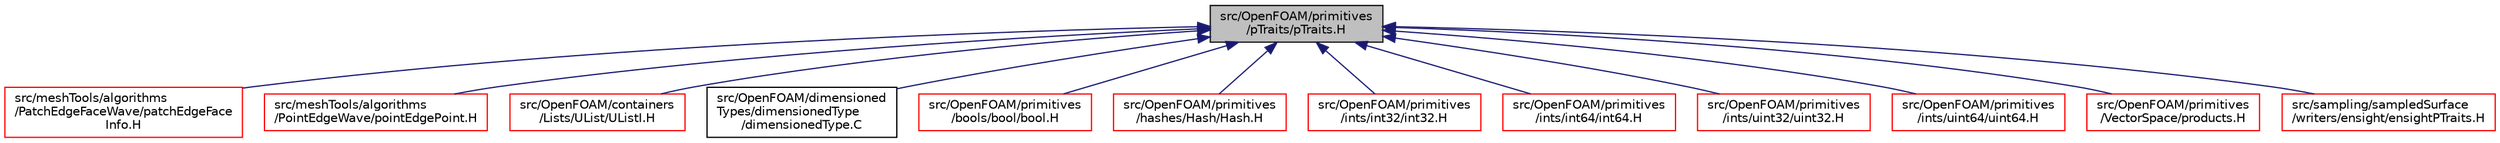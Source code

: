 digraph "src/OpenFOAM/primitives/pTraits/pTraits.H"
{
  bgcolor="transparent";
  edge [fontname="Helvetica",fontsize="10",labelfontname="Helvetica",labelfontsize="10"];
  node [fontname="Helvetica",fontsize="10",shape=record];
  Node1 [label="src/OpenFOAM/primitives\l/pTraits/pTraits.H",height=0.2,width=0.4,color="black", fillcolor="grey75", style="filled", fontcolor="black"];
  Node1 -> Node2 [dir="back",color="midnightblue",fontsize="10",style="solid",fontname="Helvetica"];
  Node2 [label="src/meshTools/algorithms\l/PatchEdgeFaceWave/patchEdgeFace\lInfo.H",height=0.2,width=0.4,color="red",URL="$a07871.html"];
  Node1 -> Node5 [dir="back",color="midnightblue",fontsize="10",style="solid",fontname="Helvetica"];
  Node5 [label="src/meshTools/algorithms\l/PointEdgeWave/pointEdgePoint.H",height=0.2,width=0.4,color="red",URL="$a07913.html"];
  Node1 -> Node13 [dir="back",color="midnightblue",fontsize="10",style="solid",fontname="Helvetica"];
  Node13 [label="src/OpenFOAM/containers\l/Lists/UList/UListI.H",height=0.2,width=0.4,color="red",URL="$a09464.html"];
  Node1 -> Node4526 [dir="back",color="midnightblue",fontsize="10",style="solid",fontname="Helvetica"];
  Node4526 [label="src/OpenFOAM/dimensioned\lTypes/dimensionedType\l/dimensionedType.C",height=0.2,width=0.4,color="black",URL="$a10085.html"];
  Node1 -> Node5458 [dir="back",color="midnightblue",fontsize="10",style="solid",fontname="Helvetica"];
  Node5458 [label="src/OpenFOAM/primitives\l/bools/bool/bool.H",height=0.2,width=0.4,color="red",URL="$a12911.html",tooltip="System bool. "];
  Node1 -> Node6036 [dir="back",color="midnightblue",fontsize="10",style="solid",fontname="Helvetica"];
  Node6036 [label="src/OpenFOAM/primitives\l/hashes/Hash/Hash.H",height=0.2,width=0.4,color="red",URL="$a13088.html"];
  Node1 -> Node6037 [dir="back",color="midnightblue",fontsize="10",style="solid",fontname="Helvetica"];
  Node6037 [label="src/OpenFOAM/primitives\l/ints/int32/int32.H",height=0.2,width=0.4,color="red",URL="$a13124.html",tooltip="32bit integer "];
  Node1 -> Node6102 [dir="back",color="midnightblue",fontsize="10",style="solid",fontname="Helvetica"];
  Node6102 [label="src/OpenFOAM/primitives\l/ints/int64/int64.H",height=0.2,width=0.4,color="red",URL="$a13133.html",tooltip="64bit integer "];
  Node1 -> Node6104 [dir="back",color="midnightblue",fontsize="10",style="solid",fontname="Helvetica"];
  Node6104 [label="src/OpenFOAM/primitives\l/ints/uint32/uint32.H",height=0.2,width=0.4,color="red",URL="$a13172.html",tooltip="32bit uinteger "];
  Node1 -> Node6108 [dir="back",color="midnightblue",fontsize="10",style="solid",fontname="Helvetica"];
  Node6108 [label="src/OpenFOAM/primitives\l/ints/uint64/uint64.H",height=0.2,width=0.4,color="red",URL="$a13181.html",tooltip="64bit uinteger "];
  Node1 -> Node6110 [dir="back",color="midnightblue",fontsize="10",style="solid",fontname="Helvetica"];
  Node6110 [label="src/OpenFOAM/primitives\l/VectorSpace/products.H",height=0.2,width=0.4,color="red",URL="$a13715.html",tooltip="Traits classes for inner and outer products of primitives. "];
  Node1 -> Node5921 [dir="back",color="midnightblue",fontsize="10",style="solid",fontname="Helvetica"];
  Node5921 [label="src/sampling/sampledSurface\l/writers/ensight/ensightPTraits.H",height=0.2,width=0.4,color="red",URL="$a15188.html"];
}
